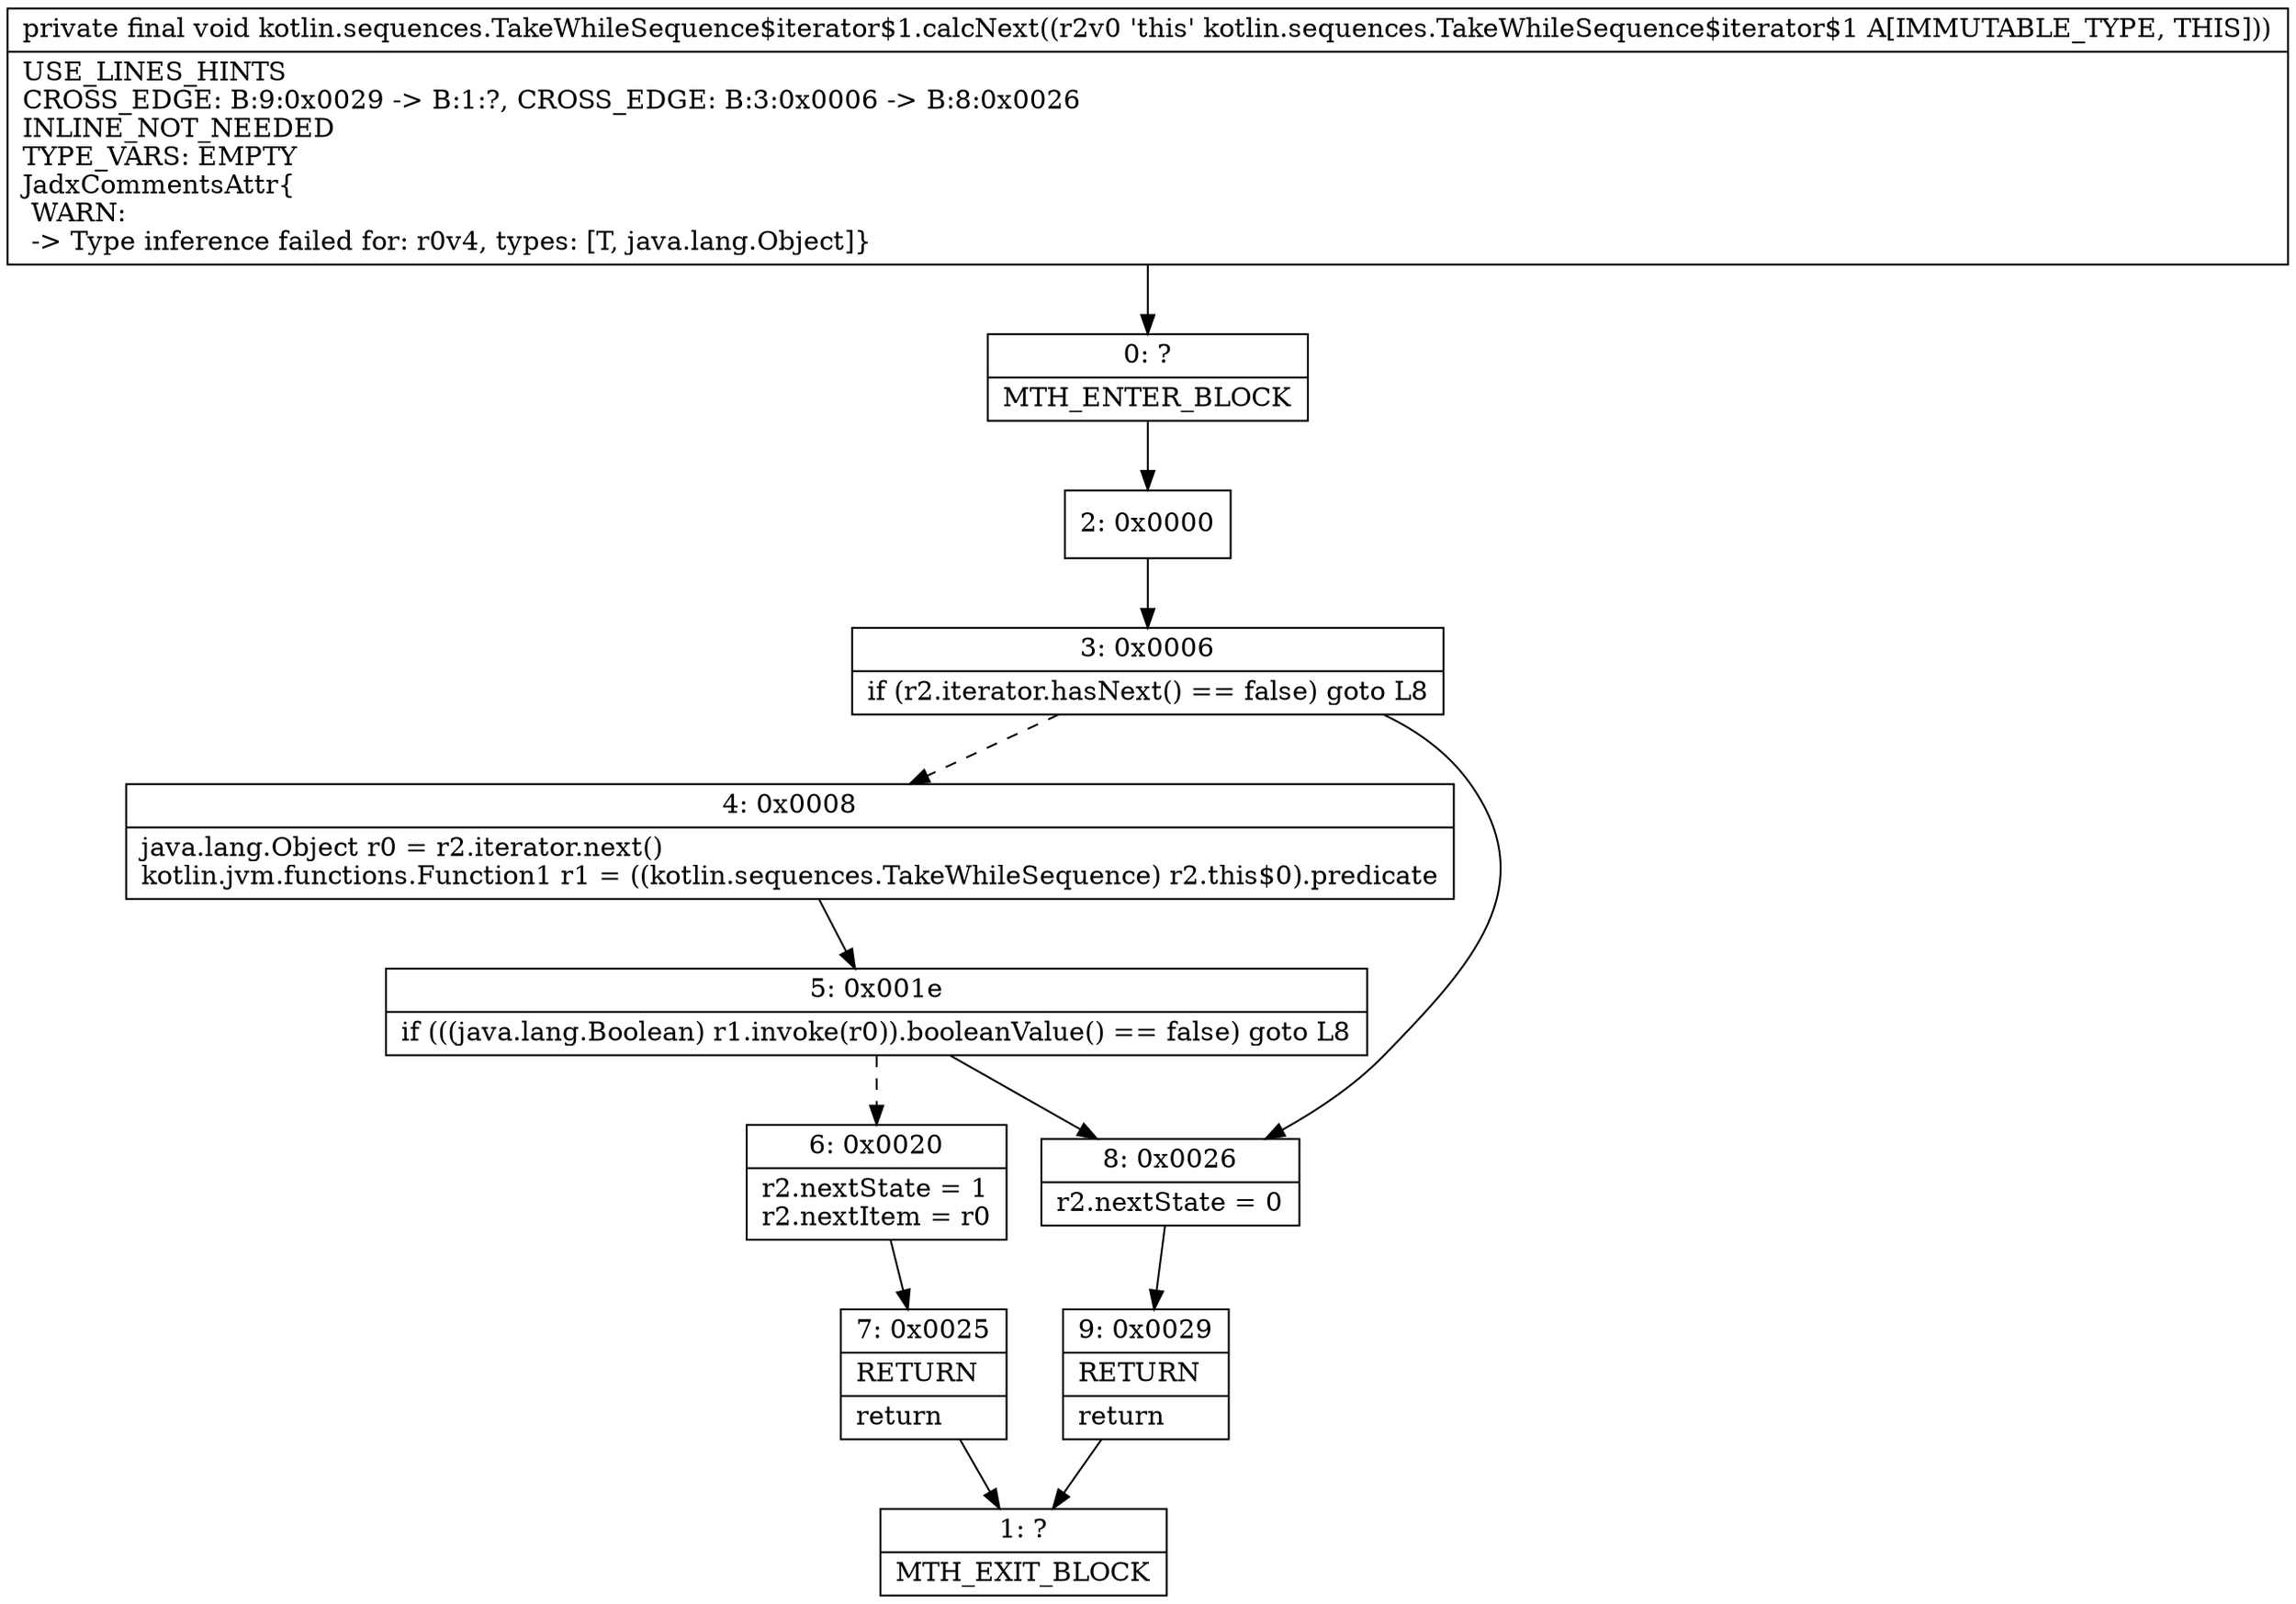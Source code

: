 digraph "CFG forkotlin.sequences.TakeWhileSequence$iterator$1.calcNext()V" {
Node_0 [shape=record,label="{0\:\ ?|MTH_ENTER_BLOCK\l}"];
Node_2 [shape=record,label="{2\:\ 0x0000}"];
Node_3 [shape=record,label="{3\:\ 0x0006|if (r2.iterator.hasNext() == false) goto L8\l}"];
Node_4 [shape=record,label="{4\:\ 0x0008|java.lang.Object r0 = r2.iterator.next()\lkotlin.jvm.functions.Function1 r1 = ((kotlin.sequences.TakeWhileSequence) r2.this$0).predicate\l}"];
Node_5 [shape=record,label="{5\:\ 0x001e|if (((java.lang.Boolean) r1.invoke(r0)).booleanValue() == false) goto L8\l}"];
Node_6 [shape=record,label="{6\:\ 0x0020|r2.nextState = 1\lr2.nextItem = r0\l}"];
Node_7 [shape=record,label="{7\:\ 0x0025|RETURN\l|return\l}"];
Node_1 [shape=record,label="{1\:\ ?|MTH_EXIT_BLOCK\l}"];
Node_8 [shape=record,label="{8\:\ 0x0026|r2.nextState = 0\l}"];
Node_9 [shape=record,label="{9\:\ 0x0029|RETURN\l|return\l}"];
MethodNode[shape=record,label="{private final void kotlin.sequences.TakeWhileSequence$iterator$1.calcNext((r2v0 'this' kotlin.sequences.TakeWhileSequence$iterator$1 A[IMMUTABLE_TYPE, THIS]))  | USE_LINES_HINTS\lCROSS_EDGE: B:9:0x0029 \-\> B:1:?, CROSS_EDGE: B:3:0x0006 \-\> B:8:0x0026\lINLINE_NOT_NEEDED\lTYPE_VARS: EMPTY\lJadxCommentsAttr\{\l WARN: \l \-\> Type inference failed for: r0v4, types: [T, java.lang.Object]\}\l}"];
MethodNode -> Node_0;Node_0 -> Node_2;
Node_2 -> Node_3;
Node_3 -> Node_4[style=dashed];
Node_3 -> Node_8;
Node_4 -> Node_5;
Node_5 -> Node_6[style=dashed];
Node_5 -> Node_8;
Node_6 -> Node_7;
Node_7 -> Node_1;
Node_8 -> Node_9;
Node_9 -> Node_1;
}

